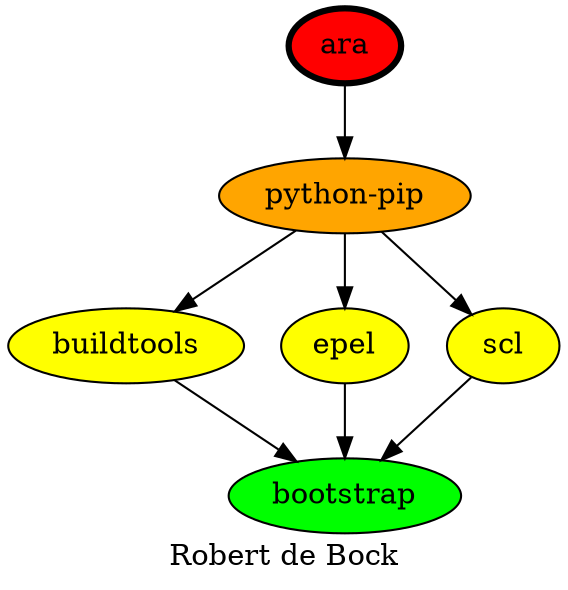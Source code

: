 digraph PhiloDilemma {
  label = "Robert de Bock" ;
  overlap=false
  {
    bootstrap [fillcolor=green style=filled]
    buildtools [fillcolor=yellow style=filled]
    epel [fillcolor=yellow style=filled]
    scl [fillcolor=yellow style=filled]
    "python-pip" [fillcolor=orange style=filled]
    ara [fillcolor=red style=filled penwidth=3]
  }
  ara -> "python-pip"
  "python-pip" -> {buildtools epel scl}
  {buildtools epel scl} -> bootstrap
}
